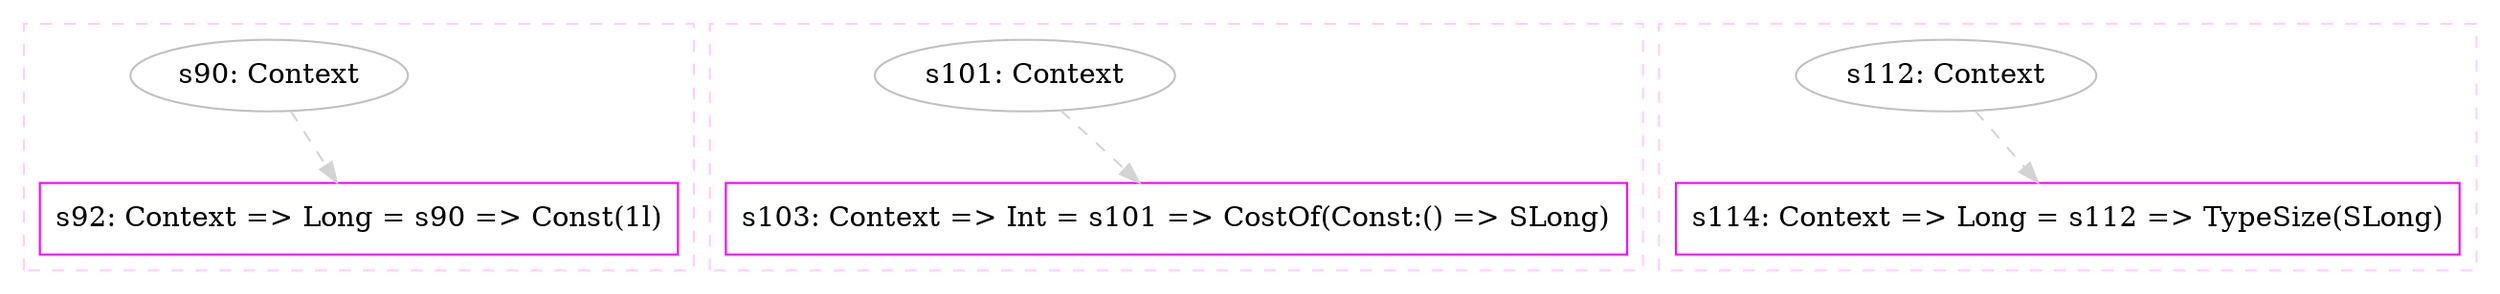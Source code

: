 digraph "oneLong" {
concentrate=true
node [style=filled, fillcolor=orangered]

subgraph cluster_s92 {
style=dashed; color="#FFCCFF"
"s90" [
label="s90: Context"
shape=oval, color=gray, tooltip="s90:Context", style=filled, fillcolor=white
]
"s92" [
label="s92: Context => Long = s90 => Const(1l)"
shape=box, color=magenta, tooltip="s92:Context => Long", style=filled, fillcolor=white
]
{rank=source; s90}
{rank=sink; s92}
}
subgraph cluster_s103 {
style=dashed; color="#FFCCFF"
"s101" [
label="s101: Context"
shape=oval, color=gray, tooltip="s101:Context", style=filled, fillcolor=white
]
"s103" [
label="s103: Context => Int = s101 => CostOf(Const:() => SLong)"
shape=box, color=magenta, tooltip="s103:Context => Int", style=filled, fillcolor=white
]
{rank=source; s101}
{rank=sink; s103}
}
subgraph cluster_s114 {
style=dashed; color="#FFCCFF"
"s112" [
label="s112: Context"
shape=oval, color=gray, tooltip="s112:Context", style=filled, fillcolor=white
]
"s114" [
label="s114: Context => Long = s112 => TypeSize(SLong)"
shape=box, color=magenta, tooltip="s114:Context => Long", style=filled, fillcolor=white
]
{rank=source; s112}
{rank=sink; s114}
}
"s90" -> "s92" [style=dashed, color=lightgray, weight=0]
"s101" -> "s103" [style=dashed, color=lightgray, weight=0]
"s112" -> "s114" [style=dashed, color=lightgray, weight=0]
}

